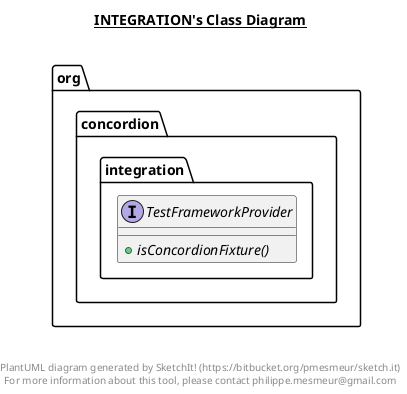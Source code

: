 @startuml

title __INTEGRATION's Class Diagram__\n

  package org.concordion {
    package org.concordion.integration {
      interface TestFrameworkProvider {
          {abstract} + isConcordionFixture()
      }
    }
  }
  



right footer


PlantUML diagram generated by SketchIt! (https://bitbucket.org/pmesmeur/sketch.it)
For more information about this tool, please contact philippe.mesmeur@gmail.com
endfooter

@enduml
